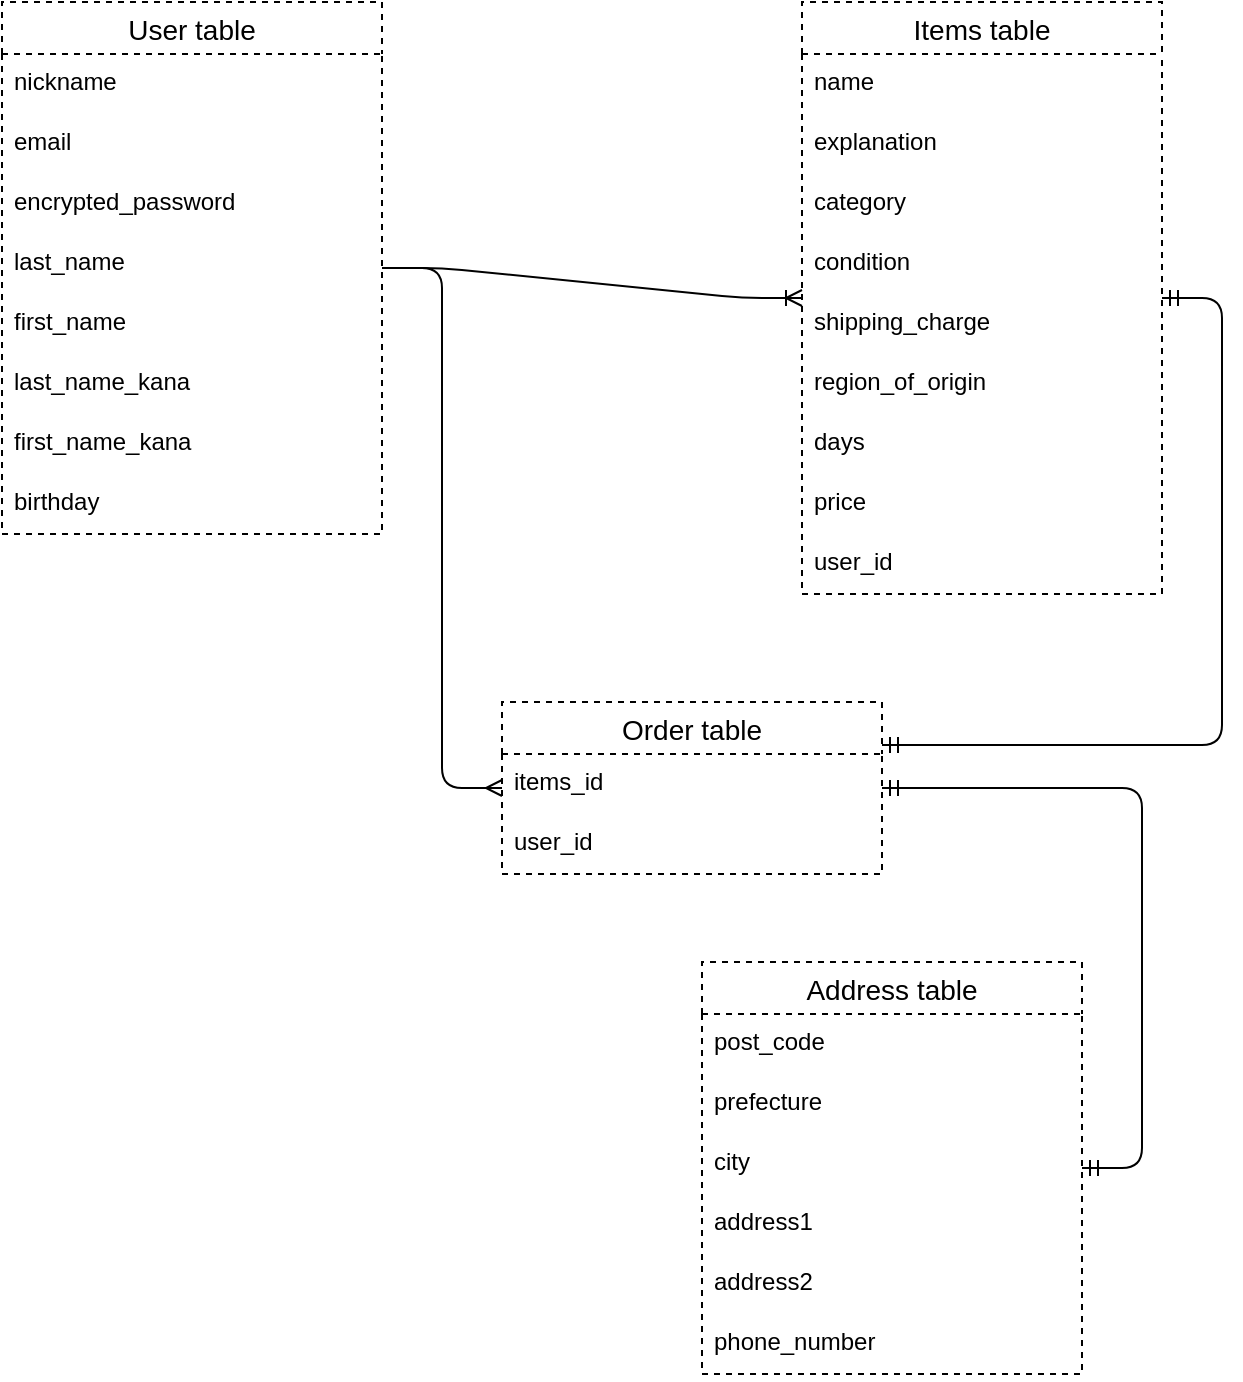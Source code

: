 <mxfile>
    <diagram id="j-eh84oRdHlShrnyUSJL" name="ページ1">
        <mxGraphModel dx="1392" dy="1076" grid="1" gridSize="10" guides="1" tooltips="1" connect="1" arrows="1" fold="1" page="1" pageScale="1" pageWidth="827" pageHeight="1169" math="0" shadow="0">
            <root>
                <mxCell id="0"/>
                <mxCell id="1" parent="0"/>
                <mxCell id="60" value="User table" style="swimlane;fontStyle=0;childLayout=stackLayout;horizontal=1;startSize=26;horizontalStack=0;resizeParent=1;resizeParentMax=0;resizeLast=0;collapsible=1;marginBottom=0;align=center;fontSize=14;dashed=1;" vertex="1" parent="1">
                    <mxGeometry x="120" y="40" width="190" height="266" as="geometry">
                        <mxRectangle x="260" y="410" width="50" height="26" as="alternateBounds"/>
                    </mxGeometry>
                </mxCell>
                <mxCell id="61" value="nickname" style="text;strokeColor=none;fillColor=none;spacingLeft=4;spacingRight=4;overflow=hidden;rotatable=0;points=[[0,0.5],[1,0.5]];portConstraint=eastwest;fontSize=12;dashed=1;" vertex="1" parent="60">
                    <mxGeometry y="26" width="190" height="30" as="geometry"/>
                </mxCell>
                <mxCell id="62" value="email" style="text;strokeColor=none;fillColor=none;spacingLeft=4;spacingRight=4;overflow=hidden;rotatable=0;points=[[0,0.5],[1,0.5]];portConstraint=eastwest;fontSize=12;dashed=1;" vertex="1" parent="60">
                    <mxGeometry y="56" width="190" height="30" as="geometry"/>
                </mxCell>
                <mxCell id="64" value="encrypted_password" style="text;strokeColor=none;fillColor=none;spacingLeft=4;spacingRight=4;overflow=hidden;rotatable=0;points=[[0,0.5],[1,0.5]];portConstraint=eastwest;fontSize=12;dashed=1;" vertex="1" parent="60">
                    <mxGeometry y="86" width="190" height="30" as="geometry"/>
                </mxCell>
                <mxCell id="63" value="last_name" style="text;strokeColor=none;fillColor=none;spacingLeft=4;spacingRight=4;overflow=hidden;rotatable=0;points=[[0,0.5],[1,0.5]];portConstraint=eastwest;fontSize=12;dashed=1;" vertex="1" parent="60">
                    <mxGeometry y="116" width="190" height="30" as="geometry"/>
                </mxCell>
                <mxCell id="66" value="first_name" style="text;strokeColor=none;fillColor=none;spacingLeft=4;spacingRight=4;overflow=hidden;rotatable=0;points=[[0,0.5],[1,0.5]];portConstraint=eastwest;fontSize=12;dashed=1;" vertex="1" parent="60">
                    <mxGeometry y="146" width="190" height="30" as="geometry"/>
                </mxCell>
                <mxCell id="67" value="last_name_kana" style="text;strokeColor=none;fillColor=none;spacingLeft=4;spacingRight=4;overflow=hidden;rotatable=0;points=[[0,0.5],[1,0.5]];portConstraint=eastwest;fontSize=12;dashed=1;" vertex="1" parent="60">
                    <mxGeometry y="176" width="190" height="30" as="geometry"/>
                </mxCell>
                <mxCell id="68" value="first_name_kana" style="text;strokeColor=none;fillColor=none;spacingLeft=4;spacingRight=4;overflow=hidden;rotatable=0;points=[[0,0.5],[1,0.5]];portConstraint=eastwest;fontSize=12;dashed=1;" vertex="1" parent="60">
                    <mxGeometry y="206" width="190" height="30" as="geometry"/>
                </mxCell>
                <mxCell id="65" value="birthday" style="text;strokeColor=none;fillColor=none;spacingLeft=4;spacingRight=4;overflow=hidden;rotatable=0;points=[[0,0.5],[1,0.5]];portConstraint=eastwest;fontSize=12;dashed=1;" vertex="1" parent="60">
                    <mxGeometry y="236" width="190" height="30" as="geometry"/>
                </mxCell>
                <mxCell id="69" value="Items table" style="swimlane;fontStyle=0;childLayout=stackLayout;horizontal=1;startSize=26;horizontalStack=0;resizeParent=1;resizeParentMax=0;resizeLast=0;collapsible=1;marginBottom=0;align=center;fontSize=14;dashed=1;" vertex="1" parent="1">
                    <mxGeometry x="520" y="40" width="180" height="296" as="geometry">
                        <mxRectangle x="260" y="410" width="50" height="26" as="alternateBounds"/>
                    </mxGeometry>
                </mxCell>
                <mxCell id="70" value="name" style="text;strokeColor=none;fillColor=none;spacingLeft=4;spacingRight=4;overflow=hidden;rotatable=0;points=[[0,0.5],[1,0.5]];portConstraint=eastwest;fontSize=12;dashed=1;" vertex="1" parent="69">
                    <mxGeometry y="26" width="180" height="30" as="geometry"/>
                </mxCell>
                <mxCell id="71" value="explanation" style="text;strokeColor=none;fillColor=none;spacingLeft=4;spacingRight=4;overflow=hidden;rotatable=0;points=[[0,0.5],[1,0.5]];portConstraint=eastwest;fontSize=12;dashed=1;" vertex="1" parent="69">
                    <mxGeometry y="56" width="180" height="30" as="geometry"/>
                </mxCell>
                <mxCell id="72" value="category" style="text;strokeColor=none;fillColor=none;spacingLeft=4;spacingRight=4;overflow=hidden;rotatable=0;points=[[0,0.5],[1,0.5]];portConstraint=eastwest;fontSize=12;dashed=1;" vertex="1" parent="69">
                    <mxGeometry y="86" width="180" height="30" as="geometry"/>
                </mxCell>
                <mxCell id="73" value="condition" style="text;strokeColor=none;fillColor=none;spacingLeft=4;spacingRight=4;overflow=hidden;rotatable=0;points=[[0,0.5],[1,0.5]];portConstraint=eastwest;fontSize=12;dashed=1;" vertex="1" parent="69">
                    <mxGeometry y="116" width="180" height="30" as="geometry"/>
                </mxCell>
                <mxCell id="74" value="shipping_charge" style="text;strokeColor=none;fillColor=none;spacingLeft=4;spacingRight=4;overflow=hidden;rotatable=0;points=[[0,0.5],[1,0.5]];portConstraint=eastwest;fontSize=12;dashed=1;" vertex="1" parent="69">
                    <mxGeometry y="146" width="180" height="30" as="geometry"/>
                </mxCell>
                <mxCell id="76" value="region_of_origin" style="text;strokeColor=none;fillColor=none;spacingLeft=4;spacingRight=4;overflow=hidden;rotatable=0;points=[[0,0.5],[1,0.5]];portConstraint=eastwest;fontSize=12;dashed=1;" vertex="1" parent="69">
                    <mxGeometry y="176" width="180" height="30" as="geometry"/>
                </mxCell>
                <mxCell id="77" value="days" style="text;strokeColor=none;fillColor=none;spacingLeft=4;spacingRight=4;overflow=hidden;rotatable=0;points=[[0,0.5],[1,0.5]];portConstraint=eastwest;fontSize=12;dashed=1;" vertex="1" parent="69">
                    <mxGeometry y="206" width="180" height="30" as="geometry"/>
                </mxCell>
                <mxCell id="79" value="price" style="text;strokeColor=none;fillColor=none;spacingLeft=4;spacingRight=4;overflow=hidden;rotatable=0;points=[[0,0.5],[1,0.5]];portConstraint=eastwest;fontSize=12;dashed=1;" vertex="1" parent="69">
                    <mxGeometry y="236" width="180" height="30" as="geometry"/>
                </mxCell>
                <mxCell id="111" value="user_id" style="text;strokeColor=none;fillColor=none;spacingLeft=4;spacingRight=4;overflow=hidden;rotatable=0;points=[[0,0.5],[1,0.5]];portConstraint=eastwest;fontSize=12;dashed=1;" vertex="1" parent="69">
                    <mxGeometry y="266" width="180" height="30" as="geometry"/>
                </mxCell>
                <mxCell id="80" value="Address table" style="swimlane;fontStyle=0;childLayout=stackLayout;horizontal=1;startSize=26;horizontalStack=0;resizeParent=1;resizeParentMax=0;resizeLast=0;collapsible=1;marginBottom=0;align=center;fontSize=14;dashed=1;" vertex="1" parent="1">
                    <mxGeometry x="470" y="520" width="190" height="206" as="geometry">
                        <mxRectangle x="260" y="410" width="50" height="26" as="alternateBounds"/>
                    </mxGeometry>
                </mxCell>
                <mxCell id="81" value="post_code" style="text;strokeColor=none;fillColor=none;spacingLeft=4;spacingRight=4;overflow=hidden;rotatable=0;points=[[0,0.5],[1,0.5]];portConstraint=eastwest;fontSize=12;dashed=1;" vertex="1" parent="80">
                    <mxGeometry y="26" width="190" height="30" as="geometry"/>
                </mxCell>
                <mxCell id="82" value="prefecture" style="text;strokeColor=none;fillColor=none;spacingLeft=4;spacingRight=4;overflow=hidden;rotatable=0;points=[[0,0.5],[1,0.5]];portConstraint=eastwest;fontSize=12;dashed=1;" vertex="1" parent="80">
                    <mxGeometry y="56" width="190" height="30" as="geometry"/>
                </mxCell>
                <mxCell id="83" value="city" style="text;strokeColor=none;fillColor=none;spacingLeft=4;spacingRight=4;overflow=hidden;rotatable=0;points=[[0,0.5],[1,0.5]];portConstraint=eastwest;fontSize=12;dashed=1;" vertex="1" parent="80">
                    <mxGeometry y="86" width="190" height="30" as="geometry"/>
                </mxCell>
                <mxCell id="84" value="address1" style="text;strokeColor=none;fillColor=none;spacingLeft=4;spacingRight=4;overflow=hidden;rotatable=0;points=[[0,0.5],[1,0.5]];portConstraint=eastwest;fontSize=12;dashed=1;" vertex="1" parent="80">
                    <mxGeometry y="116" width="190" height="30" as="geometry"/>
                </mxCell>
                <mxCell id="85" value="address2" style="text;strokeColor=none;fillColor=none;spacingLeft=4;spacingRight=4;overflow=hidden;rotatable=0;points=[[0,0.5],[1,0.5]];portConstraint=eastwest;fontSize=12;dashed=1;" vertex="1" parent="80">
                    <mxGeometry y="146" width="190" height="30" as="geometry"/>
                </mxCell>
                <mxCell id="86" value="phone_number" style="text;strokeColor=none;fillColor=none;spacingLeft=4;spacingRight=4;overflow=hidden;rotatable=0;points=[[0,0.5],[1,0.5]];portConstraint=eastwest;fontSize=12;dashed=1;" vertex="1" parent="80">
                    <mxGeometry y="176" width="190" height="30" as="geometry"/>
                </mxCell>
                <mxCell id="95" value="" style="edgeStyle=entityRelationEdgeStyle;fontSize=12;html=1;endArrow=ERoneToMany;" edge="1" parent="1" source="60" target="69">
                    <mxGeometry width="100" height="100" relative="1" as="geometry">
                        <mxPoint x="250" y="363" as="sourcePoint"/>
                        <mxPoint x="350" y="263" as="targetPoint"/>
                    </mxGeometry>
                </mxCell>
                <mxCell id="97" value="Order table" style="swimlane;fontStyle=0;childLayout=stackLayout;horizontal=1;startSize=26;horizontalStack=0;resizeParent=1;resizeParentMax=0;resizeLast=0;collapsible=1;marginBottom=0;align=center;fontSize=14;dashed=1;" vertex="1" parent="1">
                    <mxGeometry x="370" y="390" width="190" height="86" as="geometry">
                        <mxRectangle x="260" y="410" width="50" height="26" as="alternateBounds"/>
                    </mxGeometry>
                </mxCell>
                <mxCell id="99" value="items_id" style="text;strokeColor=none;fillColor=none;spacingLeft=4;spacingRight=4;overflow=hidden;rotatable=0;points=[[0,0.5],[1,0.5]];portConstraint=eastwest;fontSize=12;dashed=1;" vertex="1" parent="97">
                    <mxGeometry y="26" width="190" height="30" as="geometry"/>
                </mxCell>
                <mxCell id="101" value="user_id" style="text;strokeColor=none;fillColor=none;spacingLeft=4;spacingRight=4;overflow=hidden;rotatable=0;points=[[0,0.5],[1,0.5]];portConstraint=eastwest;fontSize=12;dashed=1;" vertex="1" parent="97">
                    <mxGeometry y="56" width="190" height="30" as="geometry"/>
                </mxCell>
                <mxCell id="112" value="" style="edgeStyle=entityRelationEdgeStyle;fontSize=12;html=1;endArrow=ERmany;" edge="1" parent="1" source="60" target="97">
                    <mxGeometry width="100" height="100" relative="1" as="geometry">
                        <mxPoint x="170" y="450" as="sourcePoint"/>
                        <mxPoint x="70" y="510" as="targetPoint"/>
                    </mxGeometry>
                </mxCell>
                <mxCell id="113" value="" style="edgeStyle=entityRelationEdgeStyle;fontSize=12;html=1;endArrow=ERmandOne;startArrow=ERmandOne;exitX=1;exitY=0.25;exitDx=0;exitDy=0;" edge="1" parent="1" source="97" target="69">
                    <mxGeometry width="100" height="100" relative="1" as="geometry">
                        <mxPoint x="480" y="510" as="sourcePoint"/>
                        <mxPoint x="580" y="410" as="targetPoint"/>
                    </mxGeometry>
                </mxCell>
                <mxCell id="114" value="" style="edgeStyle=entityRelationEdgeStyle;fontSize=12;html=1;endArrow=ERmandOne;startArrow=ERmandOne;" edge="1" parent="1" source="80" target="97">
                    <mxGeometry width="100" height="100" relative="1" as="geometry">
                        <mxPoint x="290" y="640" as="sourcePoint"/>
                        <mxPoint x="390" y="540" as="targetPoint"/>
                    </mxGeometry>
                </mxCell>
            </root>
        </mxGraphModel>
    </diagram>
</mxfile>